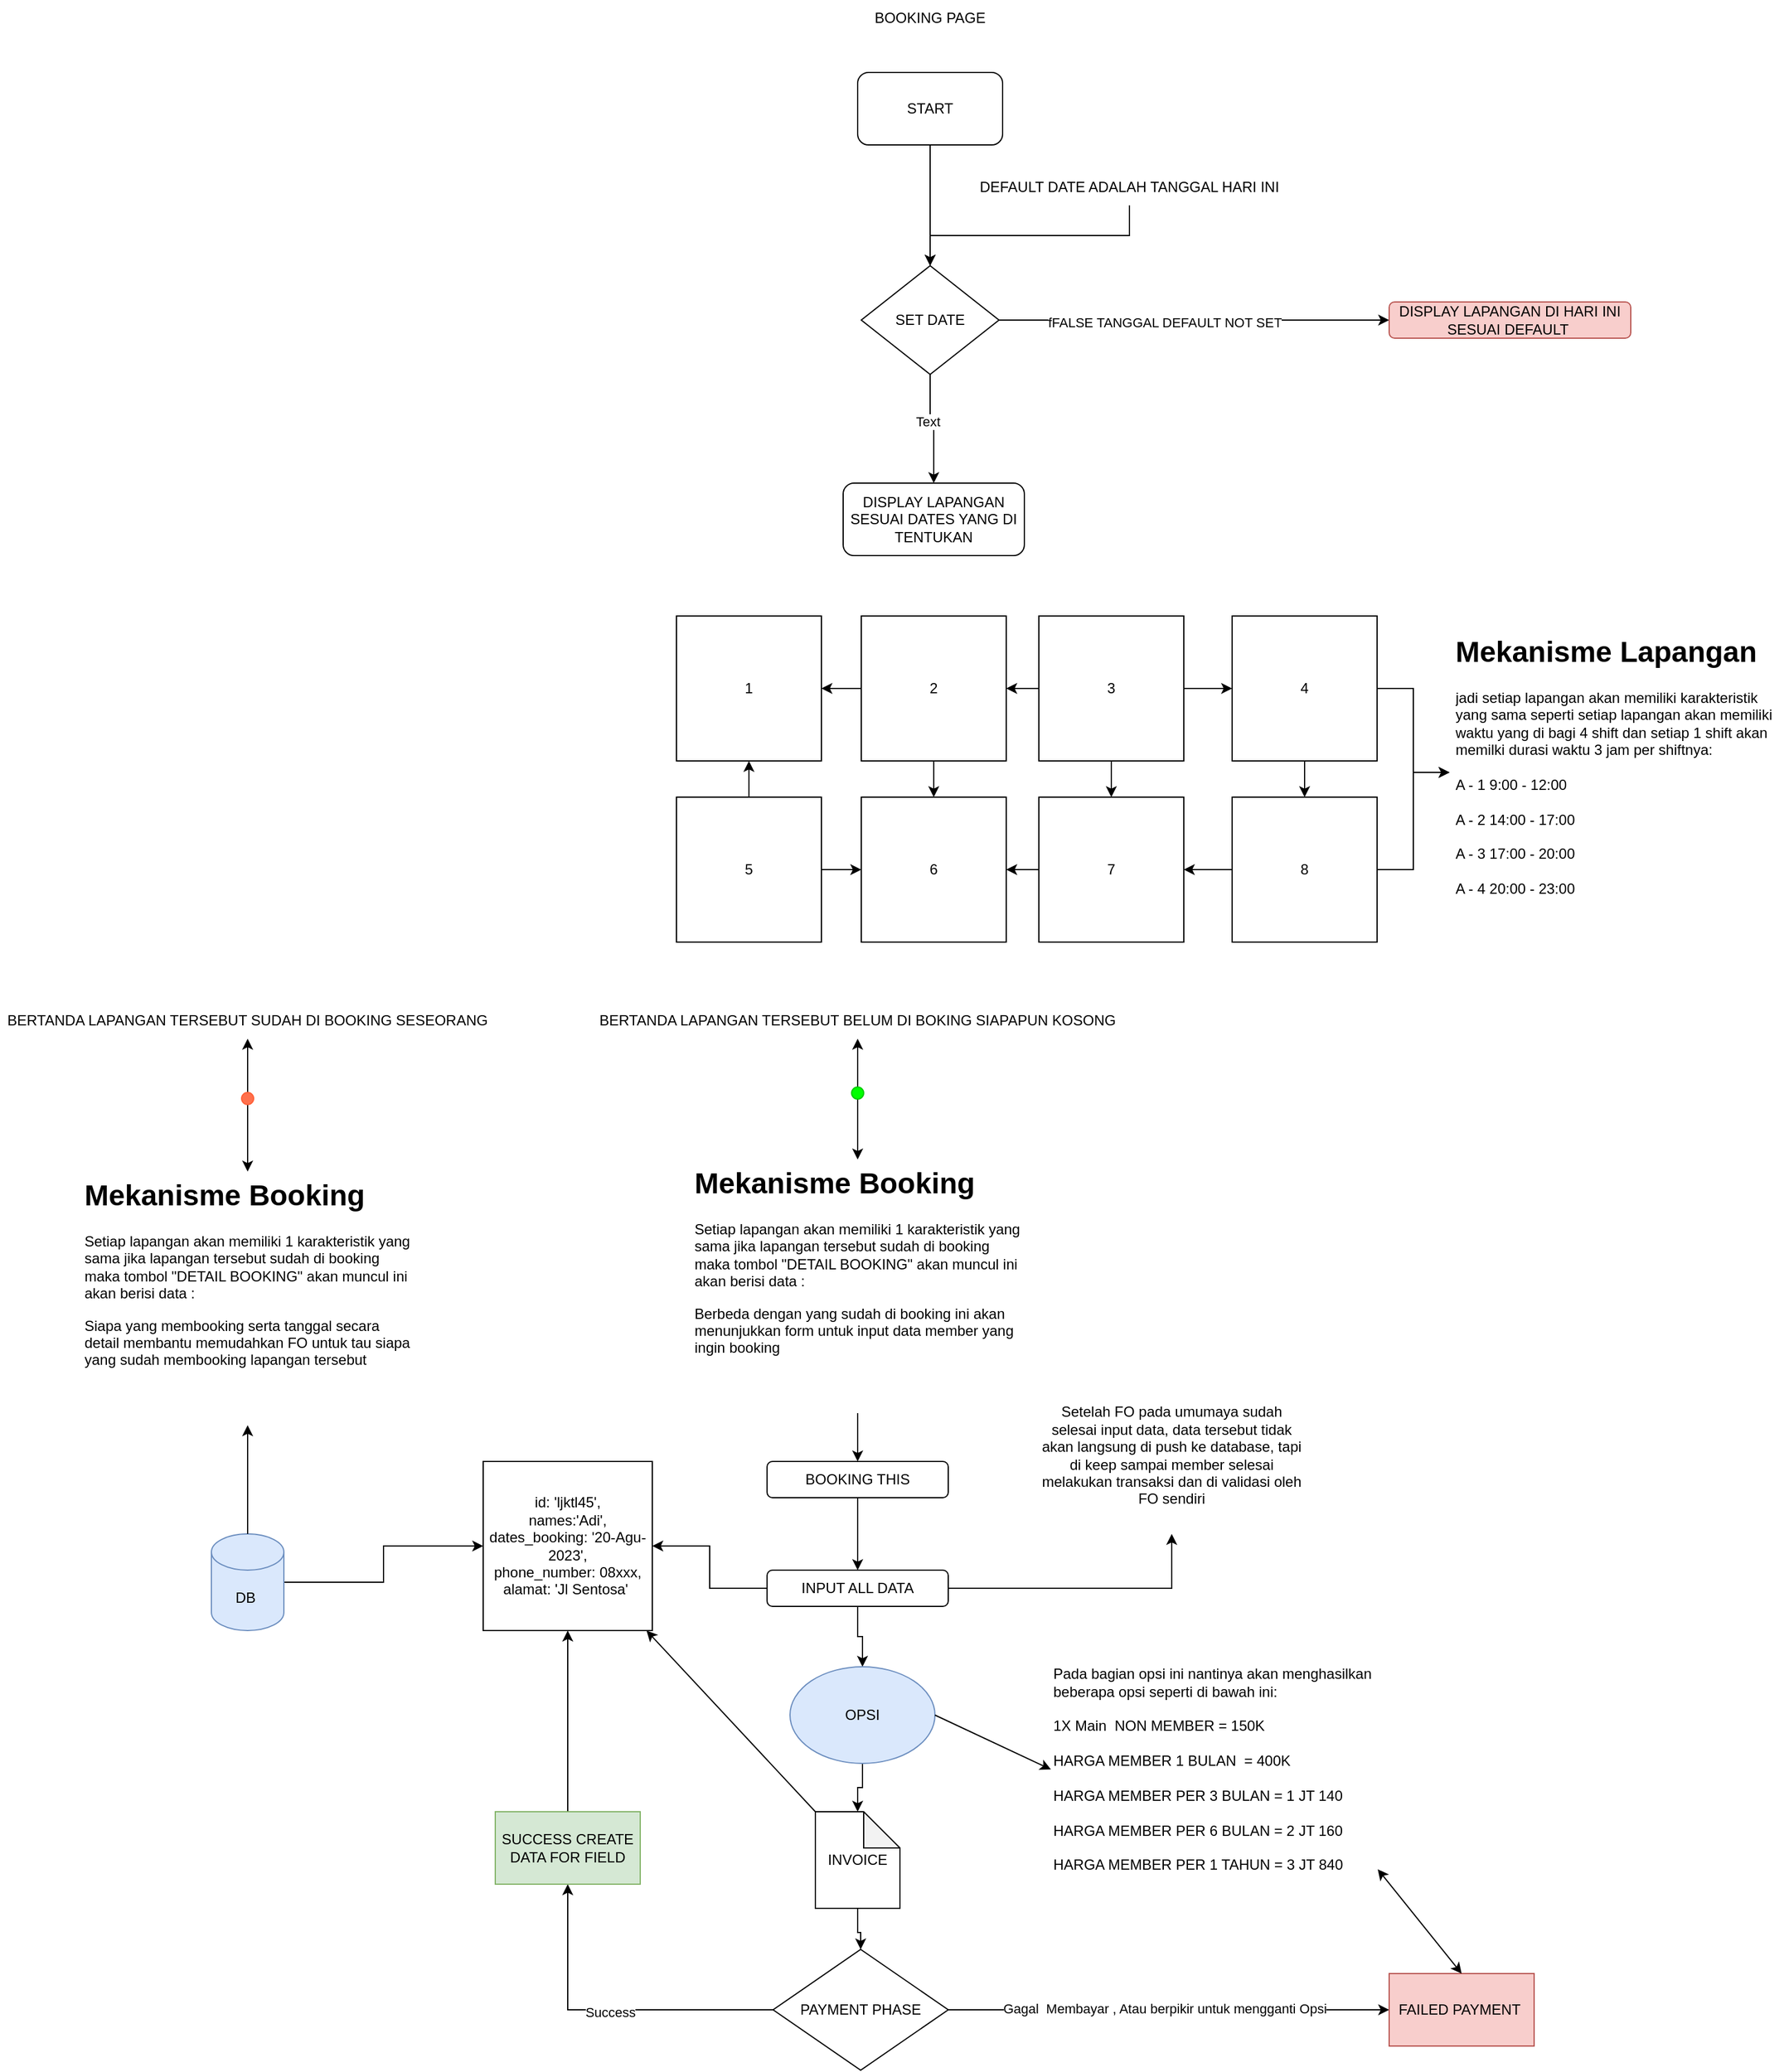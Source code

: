 <mxfile version="21.6.8" type="github">
  <diagram id="C5RBs43oDa-KdzZeNtuy" name="Page-1">
    <mxGraphModel dx="1877" dy="595" grid="1" gridSize="10" guides="1" tooltips="1" connect="1" arrows="1" fold="1" page="1" pageScale="1" pageWidth="827" pageHeight="1169" math="0" shadow="0">
      <root>
        <mxCell id="WIyWlLk6GJQsqaUBKTNV-0" />
        <mxCell id="WIyWlLk6GJQsqaUBKTNV-1" parent="WIyWlLk6GJQsqaUBKTNV-0" />
        <mxCell id="LNYa4yegLpWQGbFy4UBF-5" value="" style="edgeStyle=orthogonalEdgeStyle;rounded=0;orthogonalLoop=1;jettySize=auto;html=1;" edge="1" parent="WIyWlLk6GJQsqaUBKTNV-1" source="LNYa4yegLpWQGbFy4UBF-0" target="LNYa4yegLpWQGbFy4UBF-4">
          <mxGeometry relative="1" as="geometry" />
        </mxCell>
        <mxCell id="LNYa4yegLpWQGbFy4UBF-0" value="START" style="rounded=1;whiteSpace=wrap;html=1;" vertex="1" parent="WIyWlLk6GJQsqaUBKTNV-1">
          <mxGeometry x="350" y="200" width="120" height="60" as="geometry" />
        </mxCell>
        <mxCell id="LNYa4yegLpWQGbFy4UBF-1" value="BOOKING PAGE" style="text;html=1;strokeColor=none;fillColor=none;align=center;verticalAlign=middle;whiteSpace=wrap;rounded=0;" vertex="1" parent="WIyWlLk6GJQsqaUBKTNV-1">
          <mxGeometry x="347" y="140" width="126" height="30" as="geometry" />
        </mxCell>
        <mxCell id="LNYa4yegLpWQGbFy4UBF-10" value="" style="edgeStyle=orthogonalEdgeStyle;rounded=0;orthogonalLoop=1;jettySize=auto;html=1;" edge="1" parent="WIyWlLk6GJQsqaUBKTNV-1" source="LNYa4yegLpWQGbFy4UBF-4" target="LNYa4yegLpWQGbFy4UBF-9">
          <mxGeometry relative="1" as="geometry" />
        </mxCell>
        <mxCell id="LNYa4yegLpWQGbFy4UBF-11" value="fFALSE TANGGAL DEFAULT NOT SET" style="edgeLabel;html=1;align=center;verticalAlign=middle;resizable=0;points=[];" vertex="1" connectable="0" parent="LNYa4yegLpWQGbFy4UBF-10">
          <mxGeometry x="-0.156" y="-2" relative="1" as="geometry">
            <mxPoint as="offset" />
          </mxGeometry>
        </mxCell>
        <mxCell id="LNYa4yegLpWQGbFy4UBF-13" value="" style="edgeStyle=orthogonalEdgeStyle;rounded=0;orthogonalLoop=1;jettySize=auto;html=1;" edge="1" parent="WIyWlLk6GJQsqaUBKTNV-1" source="LNYa4yegLpWQGbFy4UBF-4" target="LNYa4yegLpWQGbFy4UBF-12">
          <mxGeometry relative="1" as="geometry" />
        </mxCell>
        <mxCell id="LNYa4yegLpWQGbFy4UBF-32" value="Text" style="edgeLabel;html=1;align=center;verticalAlign=middle;resizable=0;points=[];" vertex="1" connectable="0" parent="LNYa4yegLpWQGbFy4UBF-13">
          <mxGeometry x="-0.164" y="-2" relative="1" as="geometry">
            <mxPoint as="offset" />
          </mxGeometry>
        </mxCell>
        <mxCell id="LNYa4yegLpWQGbFy4UBF-4" value="SET DATE" style="rhombus;whiteSpace=wrap;html=1;" vertex="1" parent="WIyWlLk6GJQsqaUBKTNV-1">
          <mxGeometry x="353" y="360" width="114" height="90" as="geometry" />
        </mxCell>
        <mxCell id="LNYa4yegLpWQGbFy4UBF-8" value="" style="edgeStyle=orthogonalEdgeStyle;rounded=0;orthogonalLoop=1;jettySize=auto;html=1;" edge="1" parent="WIyWlLk6GJQsqaUBKTNV-1" source="LNYa4yegLpWQGbFy4UBF-6" target="LNYa4yegLpWQGbFy4UBF-4">
          <mxGeometry relative="1" as="geometry" />
        </mxCell>
        <mxCell id="LNYa4yegLpWQGbFy4UBF-6" value="DEFAULT DATE ADALAH TANGGAL HARI INI" style="text;html=1;strokeColor=none;fillColor=none;align=center;verticalAlign=middle;whiteSpace=wrap;rounded=0;" vertex="1" parent="WIyWlLk6GJQsqaUBKTNV-1">
          <mxGeometry x="450" y="280" width="250" height="30" as="geometry" />
        </mxCell>
        <mxCell id="LNYa4yegLpWQGbFy4UBF-9" value="DISPLAY LAPANGAN DI HARI INI SESUAI DEFAULT&amp;nbsp;" style="rounded=1;whiteSpace=wrap;html=1;fillColor=#f8cecc;strokeColor=#b85450;" vertex="1" parent="WIyWlLk6GJQsqaUBKTNV-1">
          <mxGeometry x="790" y="390" width="200" height="30" as="geometry" />
        </mxCell>
        <mxCell id="LNYa4yegLpWQGbFy4UBF-12" value="DISPLAY LAPANGAN SESUAI DATES YANG DI TENTUKAN" style="rounded=1;whiteSpace=wrap;html=1;" vertex="1" parent="WIyWlLk6GJQsqaUBKTNV-1">
          <mxGeometry x="338" y="540" width="150" height="60" as="geometry" />
        </mxCell>
        <mxCell id="LNYa4yegLpWQGbFy4UBF-14" value="1" style="whiteSpace=wrap;html=1;aspect=fixed;" vertex="1" parent="WIyWlLk6GJQsqaUBKTNV-1">
          <mxGeometry x="200" y="650" width="120" height="120" as="geometry" />
        </mxCell>
        <mxCell id="LNYa4yegLpWQGbFy4UBF-23" value="" style="edgeStyle=orthogonalEdgeStyle;rounded=0;orthogonalLoop=1;jettySize=auto;html=1;" edge="1" parent="WIyWlLk6GJQsqaUBKTNV-1" source="LNYa4yegLpWQGbFy4UBF-15" target="LNYa4yegLpWQGbFy4UBF-14">
          <mxGeometry relative="1" as="geometry" />
        </mxCell>
        <mxCell id="LNYa4yegLpWQGbFy4UBF-31" value="" style="edgeStyle=orthogonalEdgeStyle;rounded=0;orthogonalLoop=1;jettySize=auto;html=1;" edge="1" parent="WIyWlLk6GJQsqaUBKTNV-1" source="LNYa4yegLpWQGbFy4UBF-15" target="LNYa4yegLpWQGbFy4UBF-19">
          <mxGeometry relative="1" as="geometry" />
        </mxCell>
        <mxCell id="LNYa4yegLpWQGbFy4UBF-15" value="2" style="whiteSpace=wrap;html=1;aspect=fixed;" vertex="1" parent="WIyWlLk6GJQsqaUBKTNV-1">
          <mxGeometry x="353" y="650" width="120" height="120" as="geometry" />
        </mxCell>
        <mxCell id="LNYa4yegLpWQGbFy4UBF-22" value="" style="edgeStyle=orthogonalEdgeStyle;rounded=0;orthogonalLoop=1;jettySize=auto;html=1;" edge="1" parent="WIyWlLk6GJQsqaUBKTNV-1" source="LNYa4yegLpWQGbFy4UBF-16" target="LNYa4yegLpWQGbFy4UBF-15">
          <mxGeometry relative="1" as="geometry" />
        </mxCell>
        <mxCell id="LNYa4yegLpWQGbFy4UBF-24" value="" style="edgeStyle=orthogonalEdgeStyle;rounded=0;orthogonalLoop=1;jettySize=auto;html=1;" edge="1" parent="WIyWlLk6GJQsqaUBKTNV-1" source="LNYa4yegLpWQGbFy4UBF-16" target="LNYa4yegLpWQGbFy4UBF-17">
          <mxGeometry relative="1" as="geometry" />
        </mxCell>
        <mxCell id="LNYa4yegLpWQGbFy4UBF-30" value="" style="edgeStyle=orthogonalEdgeStyle;rounded=0;orthogonalLoop=1;jettySize=auto;html=1;" edge="1" parent="WIyWlLk6GJQsqaUBKTNV-1" source="LNYa4yegLpWQGbFy4UBF-16" target="LNYa4yegLpWQGbFy4UBF-20">
          <mxGeometry relative="1" as="geometry" />
        </mxCell>
        <mxCell id="LNYa4yegLpWQGbFy4UBF-16" value="3" style="whiteSpace=wrap;html=1;aspect=fixed;" vertex="1" parent="WIyWlLk6GJQsqaUBKTNV-1">
          <mxGeometry x="500" y="650" width="120" height="120" as="geometry" />
        </mxCell>
        <mxCell id="LNYa4yegLpWQGbFy4UBF-29" value="" style="edgeStyle=orthogonalEdgeStyle;rounded=0;orthogonalLoop=1;jettySize=auto;html=1;" edge="1" parent="WIyWlLk6GJQsqaUBKTNV-1" source="LNYa4yegLpWQGbFy4UBF-17" target="LNYa4yegLpWQGbFy4UBF-21">
          <mxGeometry relative="1" as="geometry" />
        </mxCell>
        <mxCell id="LNYa4yegLpWQGbFy4UBF-35" value="" style="edgeStyle=orthogonalEdgeStyle;rounded=0;orthogonalLoop=1;jettySize=auto;html=1;" edge="1" parent="WIyWlLk6GJQsqaUBKTNV-1" source="LNYa4yegLpWQGbFy4UBF-17" target="LNYa4yegLpWQGbFy4UBF-33">
          <mxGeometry relative="1" as="geometry" />
        </mxCell>
        <mxCell id="LNYa4yegLpWQGbFy4UBF-17" value="4" style="whiteSpace=wrap;html=1;aspect=fixed;" vertex="1" parent="WIyWlLk6GJQsqaUBKTNV-1">
          <mxGeometry x="660" y="650" width="120" height="120" as="geometry" />
        </mxCell>
        <mxCell id="LNYa4yegLpWQGbFy4UBF-25" value="" style="edgeStyle=orthogonalEdgeStyle;rounded=0;orthogonalLoop=1;jettySize=auto;html=1;" edge="1" parent="WIyWlLk6GJQsqaUBKTNV-1" source="LNYa4yegLpWQGbFy4UBF-18" target="LNYa4yegLpWQGbFy4UBF-14">
          <mxGeometry relative="1" as="geometry" />
        </mxCell>
        <mxCell id="LNYa4yegLpWQGbFy4UBF-26" value="" style="edgeStyle=orthogonalEdgeStyle;rounded=0;orthogonalLoop=1;jettySize=auto;html=1;" edge="1" parent="WIyWlLk6GJQsqaUBKTNV-1" source="LNYa4yegLpWQGbFy4UBF-18" target="LNYa4yegLpWQGbFy4UBF-19">
          <mxGeometry relative="1" as="geometry" />
        </mxCell>
        <mxCell id="LNYa4yegLpWQGbFy4UBF-18" value="5" style="whiteSpace=wrap;html=1;aspect=fixed;" vertex="1" parent="WIyWlLk6GJQsqaUBKTNV-1">
          <mxGeometry x="200" y="800" width="120" height="120" as="geometry" />
        </mxCell>
        <mxCell id="LNYa4yegLpWQGbFy4UBF-19" value="6" style="whiteSpace=wrap;html=1;aspect=fixed;" vertex="1" parent="WIyWlLk6GJQsqaUBKTNV-1">
          <mxGeometry x="353" y="800" width="120" height="120" as="geometry" />
        </mxCell>
        <mxCell id="LNYa4yegLpWQGbFy4UBF-27" value="" style="edgeStyle=orthogonalEdgeStyle;rounded=0;orthogonalLoop=1;jettySize=auto;html=1;" edge="1" parent="WIyWlLk6GJQsqaUBKTNV-1" source="LNYa4yegLpWQGbFy4UBF-20" target="LNYa4yegLpWQGbFy4UBF-19">
          <mxGeometry relative="1" as="geometry" />
        </mxCell>
        <mxCell id="LNYa4yegLpWQGbFy4UBF-20" value="7" style="whiteSpace=wrap;html=1;aspect=fixed;" vertex="1" parent="WIyWlLk6GJQsqaUBKTNV-1">
          <mxGeometry x="500" y="800" width="120" height="120" as="geometry" />
        </mxCell>
        <mxCell id="LNYa4yegLpWQGbFy4UBF-28" value="" style="edgeStyle=orthogonalEdgeStyle;rounded=0;orthogonalLoop=1;jettySize=auto;html=1;" edge="1" parent="WIyWlLk6GJQsqaUBKTNV-1" source="LNYa4yegLpWQGbFy4UBF-21" target="LNYa4yegLpWQGbFy4UBF-20">
          <mxGeometry relative="1" as="geometry" />
        </mxCell>
        <mxCell id="LNYa4yegLpWQGbFy4UBF-36" value="" style="edgeStyle=orthogonalEdgeStyle;rounded=0;orthogonalLoop=1;jettySize=auto;html=1;" edge="1" parent="WIyWlLk6GJQsqaUBKTNV-1" source="LNYa4yegLpWQGbFy4UBF-21" target="LNYa4yegLpWQGbFy4UBF-33">
          <mxGeometry relative="1" as="geometry" />
        </mxCell>
        <mxCell id="LNYa4yegLpWQGbFy4UBF-21" value="8" style="whiteSpace=wrap;html=1;aspect=fixed;" vertex="1" parent="WIyWlLk6GJQsqaUBKTNV-1">
          <mxGeometry x="660" y="800" width="120" height="120" as="geometry" />
        </mxCell>
        <mxCell id="LNYa4yegLpWQGbFy4UBF-33" value="&lt;h1&gt;Mekanisme Lapangan&lt;/h1&gt;&lt;div&gt;jadi setiap lapangan akan memiliki karakteristik yang sama seperti setiap lapangan akan memiliki waktu yang di bagi 4 shift dan setiap 1 shift akan memilki durasi waktu 3 jam per shiftnya:&lt;/div&gt;&lt;div&gt;&lt;br&gt;&lt;/div&gt;&lt;div&gt;A - 1 9:00 - 12:00&lt;/div&gt;&lt;div&gt;&lt;br&gt;&lt;/div&gt;&lt;div&gt;A - 2 14:00 - 17:00&lt;/div&gt;&lt;div&gt;&lt;br&gt;&lt;/div&gt;&lt;div&gt;A - 3 17:00 - 20:00&lt;/div&gt;&lt;div&gt;&lt;br&gt;&lt;/div&gt;&lt;div&gt;A - 4 20:00 - 23:00&lt;/div&gt;&lt;div&gt;&lt;br&gt;&lt;/div&gt;&lt;div&gt;&lt;br&gt;&lt;/div&gt;" style="text;html=1;strokeColor=none;fillColor=none;spacing=5;spacingTop=-20;whiteSpace=wrap;overflow=hidden;rounded=0;" vertex="1" parent="WIyWlLk6GJQsqaUBKTNV-1">
          <mxGeometry x="840" y="660" width="280" height="239" as="geometry" />
        </mxCell>
        <mxCell id="LNYa4yegLpWQGbFy4UBF-40" value="" style="edgeStyle=orthogonalEdgeStyle;rounded=0;orthogonalLoop=1;jettySize=auto;html=1;" edge="1" parent="WIyWlLk6GJQsqaUBKTNV-1" source="LNYa4yegLpWQGbFy4UBF-38" target="LNYa4yegLpWQGbFy4UBF-39">
          <mxGeometry relative="1" as="geometry" />
        </mxCell>
        <mxCell id="LNYa4yegLpWQGbFy4UBF-45" value="" style="edgeStyle=orthogonalEdgeStyle;rounded=0;orthogonalLoop=1;jettySize=auto;html=1;" edge="1" parent="WIyWlLk6GJQsqaUBKTNV-1" source="LNYa4yegLpWQGbFy4UBF-38" target="LNYa4yegLpWQGbFy4UBF-44">
          <mxGeometry relative="1" as="geometry" />
        </mxCell>
        <mxCell id="LNYa4yegLpWQGbFy4UBF-38" value="" style="ellipse;whiteSpace=wrap;html=1;aspect=fixed;strokeColor=#FF6038;fillColor=#FF704D;" vertex="1" parent="WIyWlLk6GJQsqaUBKTNV-1">
          <mxGeometry x="-160" y="1044.5" width="10" height="10" as="geometry" />
        </mxCell>
        <mxCell id="LNYa4yegLpWQGbFy4UBF-39" value="BERTANDA LAPANGAN TERSEBUT SUDAH DI BOOKING SESEORANG" style="text;html=1;strokeColor=none;fillColor=none;align=center;verticalAlign=middle;whiteSpace=wrap;rounded=0;" vertex="1" parent="WIyWlLk6GJQsqaUBKTNV-1">
          <mxGeometry x="-360" y="970" width="410" height="30" as="geometry" />
        </mxCell>
        <mxCell id="LNYa4yegLpWQGbFy4UBF-41" value="" style="edgeStyle=orthogonalEdgeStyle;rounded=0;orthogonalLoop=1;jettySize=auto;html=1;" edge="1" parent="WIyWlLk6GJQsqaUBKTNV-1" source="LNYa4yegLpWQGbFy4UBF-42" target="LNYa4yegLpWQGbFy4UBF-43">
          <mxGeometry relative="1" as="geometry" />
        </mxCell>
        <mxCell id="LNYa4yegLpWQGbFy4UBF-47" value="" style="edgeStyle=orthogonalEdgeStyle;rounded=0;orthogonalLoop=1;jettySize=auto;html=1;" edge="1" parent="WIyWlLk6GJQsqaUBKTNV-1" source="LNYa4yegLpWQGbFy4UBF-42" target="LNYa4yegLpWQGbFy4UBF-46">
          <mxGeometry relative="1" as="geometry" />
        </mxCell>
        <mxCell id="LNYa4yegLpWQGbFy4UBF-42" value="" style="ellipse;whiteSpace=wrap;html=1;aspect=fixed;strokeColor=#00CC00;fillColor=#00FF00;" vertex="1" parent="WIyWlLk6GJQsqaUBKTNV-1">
          <mxGeometry x="345" y="1040" width="10" height="10" as="geometry" />
        </mxCell>
        <mxCell id="LNYa4yegLpWQGbFy4UBF-43" value="BERTANDA LAPANGAN TERSEBUT BELUM DI BOKING SIAPAPUN KOSONG" style="text;html=1;strokeColor=none;fillColor=none;align=center;verticalAlign=middle;whiteSpace=wrap;rounded=0;" vertex="1" parent="WIyWlLk6GJQsqaUBKTNV-1">
          <mxGeometry x="130" y="970" width="440" height="30" as="geometry" />
        </mxCell>
        <mxCell id="LNYa4yegLpWQGbFy4UBF-44" value="&lt;h1&gt;Mekanisme Booking&lt;/h1&gt;&lt;p&gt;Setiap lapangan akan memiliki 1 karakteristik yang sama jika lapangan tersebut sudah di booking maka tombol &quot;DETAIL BOOKING&quot; akan muncul ini akan berisi data :&lt;/p&gt;&lt;p&gt;Siapa yang membooking serta tanggal secara detail membantu memudahkan FO untuk tau siapa yang sudah membooking lapangan tersebut&amp;nbsp;&lt;/p&gt;" style="text;html=1;strokeColor=none;fillColor=none;spacing=5;spacingTop=-20;whiteSpace=wrap;overflow=hidden;rounded=0;" vertex="1" parent="WIyWlLk6GJQsqaUBKTNV-1">
          <mxGeometry x="-295" y="1110" width="280" height="210" as="geometry" />
        </mxCell>
        <mxCell id="LNYa4yegLpWQGbFy4UBF-56" value="" style="edgeStyle=orthogonalEdgeStyle;rounded=0;orthogonalLoop=1;jettySize=auto;html=1;" edge="1" parent="WIyWlLk6GJQsqaUBKTNV-1" source="LNYa4yegLpWQGbFy4UBF-46" target="LNYa4yegLpWQGbFy4UBF-55">
          <mxGeometry relative="1" as="geometry" />
        </mxCell>
        <mxCell id="LNYa4yegLpWQGbFy4UBF-46" value="&lt;h1&gt;Mekanisme Booking&lt;/h1&gt;&lt;p&gt;Setiap lapangan akan memiliki 1 karakteristik yang sama jika lapangan tersebut sudah di booking maka tombol &quot;DETAIL BOOKING&quot; akan muncul ini akan berisi data :&lt;/p&gt;&lt;p&gt;Berbeda dengan yang sudah di booking ini akan menunjukkan form untuk input data member yang ingin booking&lt;/p&gt;" style="text;html=1;strokeColor=none;fillColor=none;spacing=5;spacingTop=-20;whiteSpace=wrap;overflow=hidden;rounded=0;" vertex="1" parent="WIyWlLk6GJQsqaUBKTNV-1">
          <mxGeometry x="210" y="1100" width="280" height="210" as="geometry" />
        </mxCell>
        <mxCell id="LNYa4yegLpWQGbFy4UBF-52" value="" style="edgeStyle=orthogonalEdgeStyle;rounded=0;orthogonalLoop=1;jettySize=auto;html=1;" edge="1" parent="WIyWlLk6GJQsqaUBKTNV-1" source="LNYa4yegLpWQGbFy4UBF-50" target="LNYa4yegLpWQGbFy4UBF-51">
          <mxGeometry relative="1" as="geometry" />
        </mxCell>
        <mxCell id="LNYa4yegLpWQGbFy4UBF-50" value="DB&amp;nbsp;" style="shape=cylinder3;whiteSpace=wrap;html=1;boundedLbl=1;backgroundOutline=1;size=15;fillColor=#dae8fc;strokeColor=#6c8ebf;" vertex="1" parent="WIyWlLk6GJQsqaUBKTNV-1">
          <mxGeometry x="-185" y="1410" width="60" height="80" as="geometry" />
        </mxCell>
        <mxCell id="LNYa4yegLpWQGbFy4UBF-51" value="id: &#39;ljktl45&#39;,&lt;br&gt;names:&#39;Adi&#39;,&lt;br&gt;dates_booking: &#39;20-Agu-2023&#39;,&lt;br&gt;phone_number: 08xxx,&lt;br&gt;alamat: &#39;Jl Sentosa&#39;&amp;nbsp;" style="whiteSpace=wrap;html=1;aspect=fixed;" vertex="1" parent="WIyWlLk6GJQsqaUBKTNV-1">
          <mxGeometry x="40" y="1350" width="140" height="140" as="geometry" />
        </mxCell>
        <mxCell id="LNYa4yegLpWQGbFy4UBF-53" value="" style="endArrow=classic;html=1;rounded=0;exitX=0.5;exitY=0;exitDx=0;exitDy=0;exitPerimeter=0;" edge="1" parent="WIyWlLk6GJQsqaUBKTNV-1" source="LNYa4yegLpWQGbFy4UBF-50" target="LNYa4yegLpWQGbFy4UBF-44">
          <mxGeometry width="50" height="50" relative="1" as="geometry">
            <mxPoint x="130" y="1370" as="sourcePoint" />
            <mxPoint x="180" y="1320" as="targetPoint" />
          </mxGeometry>
        </mxCell>
        <mxCell id="LNYa4yegLpWQGbFy4UBF-60" value="" style="edgeStyle=orthogonalEdgeStyle;rounded=0;orthogonalLoop=1;jettySize=auto;html=1;" edge="1" parent="WIyWlLk6GJQsqaUBKTNV-1" source="LNYa4yegLpWQGbFy4UBF-55" target="LNYa4yegLpWQGbFy4UBF-57">
          <mxGeometry relative="1" as="geometry" />
        </mxCell>
        <mxCell id="LNYa4yegLpWQGbFy4UBF-55" value="BOOKING THIS" style="rounded=1;whiteSpace=wrap;html=1;" vertex="1" parent="WIyWlLk6GJQsqaUBKTNV-1">
          <mxGeometry x="275" y="1350" width="150" height="30" as="geometry" />
        </mxCell>
        <mxCell id="LNYa4yegLpWQGbFy4UBF-62" value="" style="edgeStyle=orthogonalEdgeStyle;rounded=0;orthogonalLoop=1;jettySize=auto;html=1;" edge="1" parent="WIyWlLk6GJQsqaUBKTNV-1" source="LNYa4yegLpWQGbFy4UBF-57" target="LNYa4yegLpWQGbFy4UBF-51">
          <mxGeometry relative="1" as="geometry" />
        </mxCell>
        <mxCell id="LNYa4yegLpWQGbFy4UBF-69" value="" style="edgeStyle=orthogonalEdgeStyle;rounded=0;orthogonalLoop=1;jettySize=auto;html=1;" edge="1" parent="WIyWlLk6GJQsqaUBKTNV-1" source="LNYa4yegLpWQGbFy4UBF-57" target="LNYa4yegLpWQGbFy4UBF-65">
          <mxGeometry relative="1" as="geometry" />
        </mxCell>
        <mxCell id="LNYa4yegLpWQGbFy4UBF-86" value="" style="edgeStyle=orthogonalEdgeStyle;rounded=0;orthogonalLoop=1;jettySize=auto;html=1;" edge="1" parent="WIyWlLk6GJQsqaUBKTNV-1" source="LNYa4yegLpWQGbFy4UBF-57" target="LNYa4yegLpWQGbFy4UBF-85">
          <mxGeometry relative="1" as="geometry" />
        </mxCell>
        <mxCell id="LNYa4yegLpWQGbFy4UBF-57" value="INPUT ALL DATA" style="rounded=1;whiteSpace=wrap;html=1;" vertex="1" parent="WIyWlLk6GJQsqaUBKTNV-1">
          <mxGeometry x="275" y="1440" width="150" height="30" as="geometry" />
        </mxCell>
        <mxCell id="LNYa4yegLpWQGbFy4UBF-65" value="Setelah FO pada umumaya sudah selesai input data, data tersebut tidak akan langsung di push ke database, tapi di keep sampai member selesai melakukan transaksi dan di validasi oleh FO sendiri" style="text;html=1;strokeColor=none;fillColor=none;align=center;verticalAlign=middle;whiteSpace=wrap;rounded=0;" vertex="1" parent="WIyWlLk6GJQsqaUBKTNV-1">
          <mxGeometry x="500" y="1280" width="220" height="130" as="geometry" />
        </mxCell>
        <mxCell id="LNYa4yegLpWQGbFy4UBF-74" value="" style="edgeStyle=orthogonalEdgeStyle;rounded=0;orthogonalLoop=1;jettySize=auto;html=1;" edge="1" parent="WIyWlLk6GJQsqaUBKTNV-1" source="LNYa4yegLpWQGbFy4UBF-70" target="LNYa4yegLpWQGbFy4UBF-73">
          <mxGeometry relative="1" as="geometry" />
        </mxCell>
        <mxCell id="LNYa4yegLpWQGbFy4UBF-75" value="Gagal&amp;nbsp; Membayar , Atau berpikir untuk mengganti Opsi" style="edgeLabel;html=1;align=center;verticalAlign=middle;resizable=0;points=[];" vertex="1" connectable="0" parent="LNYa4yegLpWQGbFy4UBF-74">
          <mxGeometry x="-0.018" y="1" relative="1" as="geometry">
            <mxPoint as="offset" />
          </mxGeometry>
        </mxCell>
        <mxCell id="LNYa4yegLpWQGbFy4UBF-78" value="" style="edgeStyle=orthogonalEdgeStyle;rounded=0;orthogonalLoop=1;jettySize=auto;html=1;" edge="1" parent="WIyWlLk6GJQsqaUBKTNV-1" source="LNYa4yegLpWQGbFy4UBF-70" target="LNYa4yegLpWQGbFy4UBF-77">
          <mxGeometry relative="1" as="geometry" />
        </mxCell>
        <mxCell id="LNYa4yegLpWQGbFy4UBF-80" value="Success" style="edgeLabel;html=1;align=center;verticalAlign=middle;resizable=0;points=[];" vertex="1" connectable="0" parent="LNYa4yegLpWQGbFy4UBF-78">
          <mxGeometry x="-0.012" y="2" relative="1" as="geometry">
            <mxPoint as="offset" />
          </mxGeometry>
        </mxCell>
        <mxCell id="LNYa4yegLpWQGbFy4UBF-70" value="PAYMENT PHASE" style="rhombus;whiteSpace=wrap;html=1;" vertex="1" parent="WIyWlLk6GJQsqaUBKTNV-1">
          <mxGeometry x="280" y="1754" width="145" height="100" as="geometry" />
        </mxCell>
        <mxCell id="LNYa4yegLpWQGbFy4UBF-73" value="FAILED PAYMENT&amp;nbsp;" style="whiteSpace=wrap;html=1;fillColor=#f8cecc;strokeColor=#b85450;" vertex="1" parent="WIyWlLk6GJQsqaUBKTNV-1">
          <mxGeometry x="790" y="1774" width="120" height="60" as="geometry" />
        </mxCell>
        <mxCell id="LNYa4yegLpWQGbFy4UBF-79" value="" style="edgeStyle=orthogonalEdgeStyle;rounded=0;orthogonalLoop=1;jettySize=auto;html=1;" edge="1" parent="WIyWlLk6GJQsqaUBKTNV-1" source="LNYa4yegLpWQGbFy4UBF-77" target="LNYa4yegLpWQGbFy4UBF-51">
          <mxGeometry relative="1" as="geometry" />
        </mxCell>
        <mxCell id="LNYa4yegLpWQGbFy4UBF-77" value="SUCCESS CREATE DATA FOR FIELD" style="whiteSpace=wrap;html=1;fillColor=#d5e8d4;strokeColor=#82b366;" vertex="1" parent="WIyWlLk6GJQsqaUBKTNV-1">
          <mxGeometry x="50" y="1640" width="120" height="60" as="geometry" />
        </mxCell>
        <mxCell id="LNYa4yegLpWQGbFy4UBF-94" value="" style="edgeStyle=orthogonalEdgeStyle;rounded=0;orthogonalLoop=1;jettySize=auto;html=1;" edge="1" parent="WIyWlLk6GJQsqaUBKTNV-1" source="LNYa4yegLpWQGbFy4UBF-85" target="LNYa4yegLpWQGbFy4UBF-93">
          <mxGeometry relative="1" as="geometry" />
        </mxCell>
        <mxCell id="LNYa4yegLpWQGbFy4UBF-85" value="OPSI" style="ellipse;whiteSpace=wrap;html=1;fillColor=#dae8fc;strokeColor=#6c8ebf;" vertex="1" parent="WIyWlLk6GJQsqaUBKTNV-1">
          <mxGeometry x="294" y="1520" width="120" height="80" as="geometry" />
        </mxCell>
        <mxCell id="LNYa4yegLpWQGbFy4UBF-95" value="" style="edgeStyle=orthogonalEdgeStyle;rounded=0;orthogonalLoop=1;jettySize=auto;html=1;" edge="1" parent="WIyWlLk6GJQsqaUBKTNV-1" source="LNYa4yegLpWQGbFy4UBF-93" target="LNYa4yegLpWQGbFy4UBF-70">
          <mxGeometry relative="1" as="geometry" />
        </mxCell>
        <mxCell id="LNYa4yegLpWQGbFy4UBF-93" value="INVOICE" style="shape=note;whiteSpace=wrap;html=1;backgroundOutline=1;darkOpacity=0.05;" vertex="1" parent="WIyWlLk6GJQsqaUBKTNV-1">
          <mxGeometry x="315" y="1640" width="70" height="80" as="geometry" />
        </mxCell>
        <mxCell id="LNYa4yegLpWQGbFy4UBF-97" value="Pada bagian opsi ini nantinya akan menghasilkan beberapa opsi seperti di bawah ini:&lt;br&gt;&lt;br&gt;1X Main&amp;nbsp; NON MEMBER = 150K&lt;br&gt;&lt;br&gt;HARGA MEMBER 1 BULAN&amp;nbsp; = 400K&lt;br&gt;&lt;br&gt;HARGA MEMBER PER 3 BULAN = 1 JT 140&lt;br&gt;&lt;br&gt;HARGA MEMBER PER 6 BULAN = 2 JT 160&lt;br&gt;&lt;br&gt;HARGA MEMBER PER 1 TAHUN = 3 JT 840&amp;nbsp;&amp;nbsp; &amp;nbsp;" style="text;html=1;strokeColor=none;fillColor=none;align=left;verticalAlign=middle;whiteSpace=wrap;rounded=0;" vertex="1" parent="WIyWlLk6GJQsqaUBKTNV-1">
          <mxGeometry x="510" y="1510" width="270" height="190" as="geometry" />
        </mxCell>
        <mxCell id="LNYa4yegLpWQGbFy4UBF-99" value="" style="endArrow=classic;html=1;rounded=0;exitX=0;exitY=0;exitDx=0;exitDy=0;exitPerimeter=0;" edge="1" parent="WIyWlLk6GJQsqaUBKTNV-1" source="LNYa4yegLpWQGbFy4UBF-93" target="LNYa4yegLpWQGbFy4UBF-51">
          <mxGeometry width="50" height="50" relative="1" as="geometry">
            <mxPoint x="320" y="1610" as="sourcePoint" />
            <mxPoint x="370" y="1560" as="targetPoint" />
          </mxGeometry>
        </mxCell>
        <mxCell id="LNYa4yegLpWQGbFy4UBF-100" value="" style="endArrow=classic;html=1;rounded=0;entryX=0;entryY=0.5;entryDx=0;entryDy=0;exitX=1;exitY=0.5;exitDx=0;exitDy=0;" edge="1" parent="WIyWlLk6GJQsqaUBKTNV-1" source="LNYa4yegLpWQGbFy4UBF-85" target="LNYa4yegLpWQGbFy4UBF-97">
          <mxGeometry width="50" height="50" relative="1" as="geometry">
            <mxPoint x="450" y="1660" as="sourcePoint" />
            <mxPoint x="500" y="1610" as="targetPoint" />
          </mxGeometry>
        </mxCell>
        <mxCell id="LNYa4yegLpWQGbFy4UBF-102" value="" style="endArrow=classic;startArrow=classic;html=1;rounded=0;exitX=0.5;exitY=0;exitDx=0;exitDy=0;entryX=1.002;entryY=0.935;entryDx=0;entryDy=0;entryPerimeter=0;" edge="1" parent="WIyWlLk6GJQsqaUBKTNV-1" source="LNYa4yegLpWQGbFy4UBF-73" target="LNYa4yegLpWQGbFy4UBF-97">
          <mxGeometry width="50" height="50" relative="1" as="geometry">
            <mxPoint x="610" y="1810" as="sourcePoint" />
            <mxPoint x="660" y="1760" as="targetPoint" />
          </mxGeometry>
        </mxCell>
      </root>
    </mxGraphModel>
  </diagram>
</mxfile>
